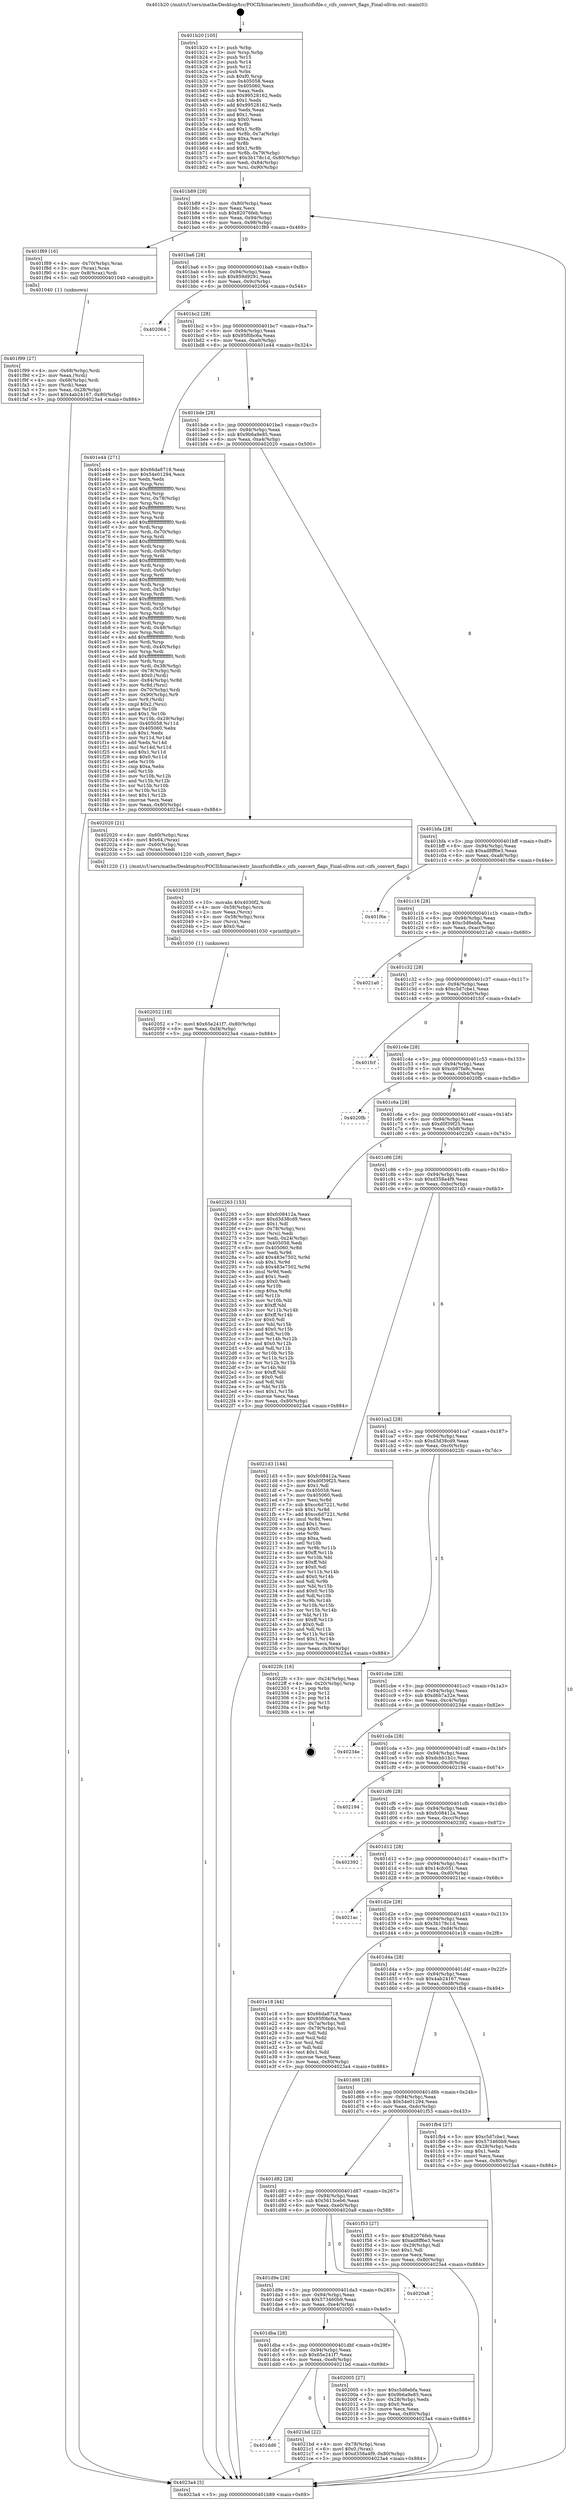 digraph "0x401b20" {
  label = "0x401b20 (/mnt/c/Users/mathe/Desktop/tcc/POCII/binaries/extr_linuxfscifsfile.c_cifs_convert_flags_Final-ollvm.out::main(0))"
  labelloc = "t"
  node[shape=record]

  Entry [label="",width=0.3,height=0.3,shape=circle,fillcolor=black,style=filled]
  "0x401b89" [label="{
     0x401b89 [29]\l
     | [instrs]\l
     &nbsp;&nbsp;0x401b89 \<+3\>: mov -0x80(%rbp),%eax\l
     &nbsp;&nbsp;0x401b8c \<+2\>: mov %eax,%ecx\l
     &nbsp;&nbsp;0x401b8e \<+6\>: sub $0x82076feb,%ecx\l
     &nbsp;&nbsp;0x401b94 \<+6\>: mov %eax,-0x94(%rbp)\l
     &nbsp;&nbsp;0x401b9a \<+6\>: mov %ecx,-0x98(%rbp)\l
     &nbsp;&nbsp;0x401ba0 \<+6\>: je 0000000000401f89 \<main+0x469\>\l
  }"]
  "0x401f89" [label="{
     0x401f89 [16]\l
     | [instrs]\l
     &nbsp;&nbsp;0x401f89 \<+4\>: mov -0x70(%rbp),%rax\l
     &nbsp;&nbsp;0x401f8d \<+3\>: mov (%rax),%rax\l
     &nbsp;&nbsp;0x401f90 \<+4\>: mov 0x8(%rax),%rdi\l
     &nbsp;&nbsp;0x401f94 \<+5\>: call 0000000000401040 \<atoi@plt\>\l
     | [calls]\l
     &nbsp;&nbsp;0x401040 \{1\} (unknown)\l
  }"]
  "0x401ba6" [label="{
     0x401ba6 [28]\l
     | [instrs]\l
     &nbsp;&nbsp;0x401ba6 \<+5\>: jmp 0000000000401bab \<main+0x8b\>\l
     &nbsp;&nbsp;0x401bab \<+6\>: mov -0x94(%rbp),%eax\l
     &nbsp;&nbsp;0x401bb1 \<+5\>: sub $0x859d9291,%eax\l
     &nbsp;&nbsp;0x401bb6 \<+6\>: mov %eax,-0x9c(%rbp)\l
     &nbsp;&nbsp;0x401bbc \<+6\>: je 0000000000402064 \<main+0x544\>\l
  }"]
  Exit [label="",width=0.3,height=0.3,shape=circle,fillcolor=black,style=filled,peripheries=2]
  "0x402064" [label="{
     0x402064\l
  }", style=dashed]
  "0x401bc2" [label="{
     0x401bc2 [28]\l
     | [instrs]\l
     &nbsp;&nbsp;0x401bc2 \<+5\>: jmp 0000000000401bc7 \<main+0xa7\>\l
     &nbsp;&nbsp;0x401bc7 \<+6\>: mov -0x94(%rbp),%eax\l
     &nbsp;&nbsp;0x401bcd \<+5\>: sub $0x95f0bc6a,%eax\l
     &nbsp;&nbsp;0x401bd2 \<+6\>: mov %eax,-0xa0(%rbp)\l
     &nbsp;&nbsp;0x401bd8 \<+6\>: je 0000000000401e44 \<main+0x324\>\l
  }"]
  "0x401dd6" [label="{
     0x401dd6\l
  }", style=dashed]
  "0x401e44" [label="{
     0x401e44 [271]\l
     | [instrs]\l
     &nbsp;&nbsp;0x401e44 \<+5\>: mov $0x66da8718,%eax\l
     &nbsp;&nbsp;0x401e49 \<+5\>: mov $0x54e01294,%ecx\l
     &nbsp;&nbsp;0x401e4e \<+2\>: xor %edx,%edx\l
     &nbsp;&nbsp;0x401e50 \<+3\>: mov %rsp,%rsi\l
     &nbsp;&nbsp;0x401e53 \<+4\>: add $0xfffffffffffffff0,%rsi\l
     &nbsp;&nbsp;0x401e57 \<+3\>: mov %rsi,%rsp\l
     &nbsp;&nbsp;0x401e5a \<+4\>: mov %rsi,-0x78(%rbp)\l
     &nbsp;&nbsp;0x401e5e \<+3\>: mov %rsp,%rsi\l
     &nbsp;&nbsp;0x401e61 \<+4\>: add $0xfffffffffffffff0,%rsi\l
     &nbsp;&nbsp;0x401e65 \<+3\>: mov %rsi,%rsp\l
     &nbsp;&nbsp;0x401e68 \<+3\>: mov %rsp,%rdi\l
     &nbsp;&nbsp;0x401e6b \<+4\>: add $0xfffffffffffffff0,%rdi\l
     &nbsp;&nbsp;0x401e6f \<+3\>: mov %rdi,%rsp\l
     &nbsp;&nbsp;0x401e72 \<+4\>: mov %rdi,-0x70(%rbp)\l
     &nbsp;&nbsp;0x401e76 \<+3\>: mov %rsp,%rdi\l
     &nbsp;&nbsp;0x401e79 \<+4\>: add $0xfffffffffffffff0,%rdi\l
     &nbsp;&nbsp;0x401e7d \<+3\>: mov %rdi,%rsp\l
     &nbsp;&nbsp;0x401e80 \<+4\>: mov %rdi,-0x68(%rbp)\l
     &nbsp;&nbsp;0x401e84 \<+3\>: mov %rsp,%rdi\l
     &nbsp;&nbsp;0x401e87 \<+4\>: add $0xfffffffffffffff0,%rdi\l
     &nbsp;&nbsp;0x401e8b \<+3\>: mov %rdi,%rsp\l
     &nbsp;&nbsp;0x401e8e \<+4\>: mov %rdi,-0x60(%rbp)\l
     &nbsp;&nbsp;0x401e92 \<+3\>: mov %rsp,%rdi\l
     &nbsp;&nbsp;0x401e95 \<+4\>: add $0xfffffffffffffff0,%rdi\l
     &nbsp;&nbsp;0x401e99 \<+3\>: mov %rdi,%rsp\l
     &nbsp;&nbsp;0x401e9c \<+4\>: mov %rdi,-0x58(%rbp)\l
     &nbsp;&nbsp;0x401ea0 \<+3\>: mov %rsp,%rdi\l
     &nbsp;&nbsp;0x401ea3 \<+4\>: add $0xfffffffffffffff0,%rdi\l
     &nbsp;&nbsp;0x401ea7 \<+3\>: mov %rdi,%rsp\l
     &nbsp;&nbsp;0x401eaa \<+4\>: mov %rdi,-0x50(%rbp)\l
     &nbsp;&nbsp;0x401eae \<+3\>: mov %rsp,%rdi\l
     &nbsp;&nbsp;0x401eb1 \<+4\>: add $0xfffffffffffffff0,%rdi\l
     &nbsp;&nbsp;0x401eb5 \<+3\>: mov %rdi,%rsp\l
     &nbsp;&nbsp;0x401eb8 \<+4\>: mov %rdi,-0x48(%rbp)\l
     &nbsp;&nbsp;0x401ebc \<+3\>: mov %rsp,%rdi\l
     &nbsp;&nbsp;0x401ebf \<+4\>: add $0xfffffffffffffff0,%rdi\l
     &nbsp;&nbsp;0x401ec3 \<+3\>: mov %rdi,%rsp\l
     &nbsp;&nbsp;0x401ec6 \<+4\>: mov %rdi,-0x40(%rbp)\l
     &nbsp;&nbsp;0x401eca \<+3\>: mov %rsp,%rdi\l
     &nbsp;&nbsp;0x401ecd \<+4\>: add $0xfffffffffffffff0,%rdi\l
     &nbsp;&nbsp;0x401ed1 \<+3\>: mov %rdi,%rsp\l
     &nbsp;&nbsp;0x401ed4 \<+4\>: mov %rdi,-0x38(%rbp)\l
     &nbsp;&nbsp;0x401ed8 \<+4\>: mov -0x78(%rbp),%rdi\l
     &nbsp;&nbsp;0x401edc \<+6\>: movl $0x0,(%rdi)\l
     &nbsp;&nbsp;0x401ee2 \<+7\>: mov -0x84(%rbp),%r8d\l
     &nbsp;&nbsp;0x401ee9 \<+3\>: mov %r8d,(%rsi)\l
     &nbsp;&nbsp;0x401eec \<+4\>: mov -0x70(%rbp),%rdi\l
     &nbsp;&nbsp;0x401ef0 \<+7\>: mov -0x90(%rbp),%r9\l
     &nbsp;&nbsp;0x401ef7 \<+3\>: mov %r9,(%rdi)\l
     &nbsp;&nbsp;0x401efa \<+3\>: cmpl $0x2,(%rsi)\l
     &nbsp;&nbsp;0x401efd \<+4\>: setne %r10b\l
     &nbsp;&nbsp;0x401f01 \<+4\>: and $0x1,%r10b\l
     &nbsp;&nbsp;0x401f05 \<+4\>: mov %r10b,-0x29(%rbp)\l
     &nbsp;&nbsp;0x401f09 \<+8\>: mov 0x405058,%r11d\l
     &nbsp;&nbsp;0x401f11 \<+7\>: mov 0x405060,%ebx\l
     &nbsp;&nbsp;0x401f18 \<+3\>: sub $0x1,%edx\l
     &nbsp;&nbsp;0x401f1b \<+3\>: mov %r11d,%r14d\l
     &nbsp;&nbsp;0x401f1e \<+3\>: add %edx,%r14d\l
     &nbsp;&nbsp;0x401f21 \<+4\>: imul %r14d,%r11d\l
     &nbsp;&nbsp;0x401f25 \<+4\>: and $0x1,%r11d\l
     &nbsp;&nbsp;0x401f29 \<+4\>: cmp $0x0,%r11d\l
     &nbsp;&nbsp;0x401f2d \<+4\>: sete %r10b\l
     &nbsp;&nbsp;0x401f31 \<+3\>: cmp $0xa,%ebx\l
     &nbsp;&nbsp;0x401f34 \<+4\>: setl %r15b\l
     &nbsp;&nbsp;0x401f38 \<+3\>: mov %r10b,%r12b\l
     &nbsp;&nbsp;0x401f3b \<+3\>: and %r15b,%r12b\l
     &nbsp;&nbsp;0x401f3e \<+3\>: xor %r15b,%r10b\l
     &nbsp;&nbsp;0x401f41 \<+3\>: or %r10b,%r12b\l
     &nbsp;&nbsp;0x401f44 \<+4\>: test $0x1,%r12b\l
     &nbsp;&nbsp;0x401f48 \<+3\>: cmovne %ecx,%eax\l
     &nbsp;&nbsp;0x401f4b \<+3\>: mov %eax,-0x80(%rbp)\l
     &nbsp;&nbsp;0x401f4e \<+5\>: jmp 00000000004023a4 \<main+0x884\>\l
  }"]
  "0x401bde" [label="{
     0x401bde [28]\l
     | [instrs]\l
     &nbsp;&nbsp;0x401bde \<+5\>: jmp 0000000000401be3 \<main+0xc3\>\l
     &nbsp;&nbsp;0x401be3 \<+6\>: mov -0x94(%rbp),%eax\l
     &nbsp;&nbsp;0x401be9 \<+5\>: sub $0x9b6a9e85,%eax\l
     &nbsp;&nbsp;0x401bee \<+6\>: mov %eax,-0xa4(%rbp)\l
     &nbsp;&nbsp;0x401bf4 \<+6\>: je 0000000000402020 \<main+0x500\>\l
  }"]
  "0x4021bd" [label="{
     0x4021bd [22]\l
     | [instrs]\l
     &nbsp;&nbsp;0x4021bd \<+4\>: mov -0x78(%rbp),%rax\l
     &nbsp;&nbsp;0x4021c1 \<+6\>: movl $0x0,(%rax)\l
     &nbsp;&nbsp;0x4021c7 \<+7\>: movl $0xd358a4f9,-0x80(%rbp)\l
     &nbsp;&nbsp;0x4021ce \<+5\>: jmp 00000000004023a4 \<main+0x884\>\l
  }"]
  "0x402020" [label="{
     0x402020 [21]\l
     | [instrs]\l
     &nbsp;&nbsp;0x402020 \<+4\>: mov -0x60(%rbp),%rax\l
     &nbsp;&nbsp;0x402024 \<+6\>: movl $0x64,(%rax)\l
     &nbsp;&nbsp;0x40202a \<+4\>: mov -0x60(%rbp),%rax\l
     &nbsp;&nbsp;0x40202e \<+2\>: mov (%rax),%edi\l
     &nbsp;&nbsp;0x402030 \<+5\>: call 0000000000401220 \<cifs_convert_flags\>\l
     | [calls]\l
     &nbsp;&nbsp;0x401220 \{1\} (/mnt/c/Users/mathe/Desktop/tcc/POCII/binaries/extr_linuxfscifsfile.c_cifs_convert_flags_Final-ollvm.out::cifs_convert_flags)\l
  }"]
  "0x401bfa" [label="{
     0x401bfa [28]\l
     | [instrs]\l
     &nbsp;&nbsp;0x401bfa \<+5\>: jmp 0000000000401bff \<main+0xdf\>\l
     &nbsp;&nbsp;0x401bff \<+6\>: mov -0x94(%rbp),%eax\l
     &nbsp;&nbsp;0x401c05 \<+5\>: sub $0xad8ff6e3,%eax\l
     &nbsp;&nbsp;0x401c0a \<+6\>: mov %eax,-0xa8(%rbp)\l
     &nbsp;&nbsp;0x401c10 \<+6\>: je 0000000000401f6e \<main+0x44e\>\l
  }"]
  "0x402052" [label="{
     0x402052 [18]\l
     | [instrs]\l
     &nbsp;&nbsp;0x402052 \<+7\>: movl $0x65e241f7,-0x80(%rbp)\l
     &nbsp;&nbsp;0x402059 \<+6\>: mov %eax,-0xf4(%rbp)\l
     &nbsp;&nbsp;0x40205f \<+5\>: jmp 00000000004023a4 \<main+0x884\>\l
  }"]
  "0x401f6e" [label="{
     0x401f6e\l
  }", style=dashed]
  "0x401c16" [label="{
     0x401c16 [28]\l
     | [instrs]\l
     &nbsp;&nbsp;0x401c16 \<+5\>: jmp 0000000000401c1b \<main+0xfb\>\l
     &nbsp;&nbsp;0x401c1b \<+6\>: mov -0x94(%rbp),%eax\l
     &nbsp;&nbsp;0x401c21 \<+5\>: sub $0xc5d6ebfa,%eax\l
     &nbsp;&nbsp;0x401c26 \<+6\>: mov %eax,-0xac(%rbp)\l
     &nbsp;&nbsp;0x401c2c \<+6\>: je 00000000004021a0 \<main+0x680\>\l
  }"]
  "0x402035" [label="{
     0x402035 [29]\l
     | [instrs]\l
     &nbsp;&nbsp;0x402035 \<+10\>: movabs $0x4030f2,%rdi\l
     &nbsp;&nbsp;0x40203f \<+4\>: mov -0x58(%rbp),%rcx\l
     &nbsp;&nbsp;0x402043 \<+2\>: mov %eax,(%rcx)\l
     &nbsp;&nbsp;0x402045 \<+4\>: mov -0x58(%rbp),%rcx\l
     &nbsp;&nbsp;0x402049 \<+2\>: mov (%rcx),%esi\l
     &nbsp;&nbsp;0x40204b \<+2\>: mov $0x0,%al\l
     &nbsp;&nbsp;0x40204d \<+5\>: call 0000000000401030 \<printf@plt\>\l
     | [calls]\l
     &nbsp;&nbsp;0x401030 \{1\} (unknown)\l
  }"]
  "0x4021a0" [label="{
     0x4021a0\l
  }", style=dashed]
  "0x401c32" [label="{
     0x401c32 [28]\l
     | [instrs]\l
     &nbsp;&nbsp;0x401c32 \<+5\>: jmp 0000000000401c37 \<main+0x117\>\l
     &nbsp;&nbsp;0x401c37 \<+6\>: mov -0x94(%rbp),%eax\l
     &nbsp;&nbsp;0x401c3d \<+5\>: sub $0xc5d7cbe1,%eax\l
     &nbsp;&nbsp;0x401c42 \<+6\>: mov %eax,-0xb0(%rbp)\l
     &nbsp;&nbsp;0x401c48 \<+6\>: je 0000000000401fcf \<main+0x4af\>\l
  }"]
  "0x401dba" [label="{
     0x401dba [28]\l
     | [instrs]\l
     &nbsp;&nbsp;0x401dba \<+5\>: jmp 0000000000401dbf \<main+0x29f\>\l
     &nbsp;&nbsp;0x401dbf \<+6\>: mov -0x94(%rbp),%eax\l
     &nbsp;&nbsp;0x401dc5 \<+5\>: sub $0x65e241f7,%eax\l
     &nbsp;&nbsp;0x401dca \<+6\>: mov %eax,-0xe8(%rbp)\l
     &nbsp;&nbsp;0x401dd0 \<+6\>: je 00000000004021bd \<main+0x69d\>\l
  }"]
  "0x401fcf" [label="{
     0x401fcf\l
  }", style=dashed]
  "0x401c4e" [label="{
     0x401c4e [28]\l
     | [instrs]\l
     &nbsp;&nbsp;0x401c4e \<+5\>: jmp 0000000000401c53 \<main+0x133\>\l
     &nbsp;&nbsp;0x401c53 \<+6\>: mov -0x94(%rbp),%eax\l
     &nbsp;&nbsp;0x401c59 \<+5\>: sub $0xcb97fa9c,%eax\l
     &nbsp;&nbsp;0x401c5e \<+6\>: mov %eax,-0xb4(%rbp)\l
     &nbsp;&nbsp;0x401c64 \<+6\>: je 00000000004020fb \<main+0x5db\>\l
  }"]
  "0x402005" [label="{
     0x402005 [27]\l
     | [instrs]\l
     &nbsp;&nbsp;0x402005 \<+5\>: mov $0xc5d6ebfa,%eax\l
     &nbsp;&nbsp;0x40200a \<+5\>: mov $0x9b6a9e85,%ecx\l
     &nbsp;&nbsp;0x40200f \<+3\>: mov -0x28(%rbp),%edx\l
     &nbsp;&nbsp;0x402012 \<+3\>: cmp $0x0,%edx\l
     &nbsp;&nbsp;0x402015 \<+3\>: cmove %ecx,%eax\l
     &nbsp;&nbsp;0x402018 \<+3\>: mov %eax,-0x80(%rbp)\l
     &nbsp;&nbsp;0x40201b \<+5\>: jmp 00000000004023a4 \<main+0x884\>\l
  }"]
  "0x4020fb" [label="{
     0x4020fb\l
  }", style=dashed]
  "0x401c6a" [label="{
     0x401c6a [28]\l
     | [instrs]\l
     &nbsp;&nbsp;0x401c6a \<+5\>: jmp 0000000000401c6f \<main+0x14f\>\l
     &nbsp;&nbsp;0x401c6f \<+6\>: mov -0x94(%rbp),%eax\l
     &nbsp;&nbsp;0x401c75 \<+5\>: sub $0xd0f39f25,%eax\l
     &nbsp;&nbsp;0x401c7a \<+6\>: mov %eax,-0xb8(%rbp)\l
     &nbsp;&nbsp;0x401c80 \<+6\>: je 0000000000402263 \<main+0x743\>\l
  }"]
  "0x401d9e" [label="{
     0x401d9e [28]\l
     | [instrs]\l
     &nbsp;&nbsp;0x401d9e \<+5\>: jmp 0000000000401da3 \<main+0x283\>\l
     &nbsp;&nbsp;0x401da3 \<+6\>: mov -0x94(%rbp),%eax\l
     &nbsp;&nbsp;0x401da9 \<+5\>: sub $0x573460b9,%eax\l
     &nbsp;&nbsp;0x401dae \<+6\>: mov %eax,-0xe4(%rbp)\l
     &nbsp;&nbsp;0x401db4 \<+6\>: je 0000000000402005 \<main+0x4e5\>\l
  }"]
  "0x402263" [label="{
     0x402263 [153]\l
     | [instrs]\l
     &nbsp;&nbsp;0x402263 \<+5\>: mov $0xfc08412a,%eax\l
     &nbsp;&nbsp;0x402268 \<+5\>: mov $0xd3d38cd9,%ecx\l
     &nbsp;&nbsp;0x40226d \<+2\>: mov $0x1,%dl\l
     &nbsp;&nbsp;0x40226f \<+4\>: mov -0x78(%rbp),%rsi\l
     &nbsp;&nbsp;0x402273 \<+2\>: mov (%rsi),%edi\l
     &nbsp;&nbsp;0x402275 \<+3\>: mov %edi,-0x24(%rbp)\l
     &nbsp;&nbsp;0x402278 \<+7\>: mov 0x405058,%edi\l
     &nbsp;&nbsp;0x40227f \<+8\>: mov 0x405060,%r8d\l
     &nbsp;&nbsp;0x402287 \<+3\>: mov %edi,%r9d\l
     &nbsp;&nbsp;0x40228a \<+7\>: add $0x483e7502,%r9d\l
     &nbsp;&nbsp;0x402291 \<+4\>: sub $0x1,%r9d\l
     &nbsp;&nbsp;0x402295 \<+7\>: sub $0x483e7502,%r9d\l
     &nbsp;&nbsp;0x40229c \<+4\>: imul %r9d,%edi\l
     &nbsp;&nbsp;0x4022a0 \<+3\>: and $0x1,%edi\l
     &nbsp;&nbsp;0x4022a3 \<+3\>: cmp $0x0,%edi\l
     &nbsp;&nbsp;0x4022a6 \<+4\>: sete %r10b\l
     &nbsp;&nbsp;0x4022aa \<+4\>: cmp $0xa,%r8d\l
     &nbsp;&nbsp;0x4022ae \<+4\>: setl %r11b\l
     &nbsp;&nbsp;0x4022b2 \<+3\>: mov %r10b,%bl\l
     &nbsp;&nbsp;0x4022b5 \<+3\>: xor $0xff,%bl\l
     &nbsp;&nbsp;0x4022b8 \<+3\>: mov %r11b,%r14b\l
     &nbsp;&nbsp;0x4022bb \<+4\>: xor $0xff,%r14b\l
     &nbsp;&nbsp;0x4022bf \<+3\>: xor $0x0,%dl\l
     &nbsp;&nbsp;0x4022c2 \<+3\>: mov %bl,%r15b\l
     &nbsp;&nbsp;0x4022c5 \<+4\>: and $0x0,%r15b\l
     &nbsp;&nbsp;0x4022c9 \<+3\>: and %dl,%r10b\l
     &nbsp;&nbsp;0x4022cc \<+3\>: mov %r14b,%r12b\l
     &nbsp;&nbsp;0x4022cf \<+4\>: and $0x0,%r12b\l
     &nbsp;&nbsp;0x4022d3 \<+3\>: and %dl,%r11b\l
     &nbsp;&nbsp;0x4022d6 \<+3\>: or %r10b,%r15b\l
     &nbsp;&nbsp;0x4022d9 \<+3\>: or %r11b,%r12b\l
     &nbsp;&nbsp;0x4022dc \<+3\>: xor %r12b,%r15b\l
     &nbsp;&nbsp;0x4022df \<+3\>: or %r14b,%bl\l
     &nbsp;&nbsp;0x4022e2 \<+3\>: xor $0xff,%bl\l
     &nbsp;&nbsp;0x4022e5 \<+3\>: or $0x0,%dl\l
     &nbsp;&nbsp;0x4022e8 \<+2\>: and %dl,%bl\l
     &nbsp;&nbsp;0x4022ea \<+3\>: or %bl,%r15b\l
     &nbsp;&nbsp;0x4022ed \<+4\>: test $0x1,%r15b\l
     &nbsp;&nbsp;0x4022f1 \<+3\>: cmovne %ecx,%eax\l
     &nbsp;&nbsp;0x4022f4 \<+3\>: mov %eax,-0x80(%rbp)\l
     &nbsp;&nbsp;0x4022f7 \<+5\>: jmp 00000000004023a4 \<main+0x884\>\l
  }"]
  "0x401c86" [label="{
     0x401c86 [28]\l
     | [instrs]\l
     &nbsp;&nbsp;0x401c86 \<+5\>: jmp 0000000000401c8b \<main+0x16b\>\l
     &nbsp;&nbsp;0x401c8b \<+6\>: mov -0x94(%rbp),%eax\l
     &nbsp;&nbsp;0x401c91 \<+5\>: sub $0xd358a4f9,%eax\l
     &nbsp;&nbsp;0x401c96 \<+6\>: mov %eax,-0xbc(%rbp)\l
     &nbsp;&nbsp;0x401c9c \<+6\>: je 00000000004021d3 \<main+0x6b3\>\l
  }"]
  "0x4020a8" [label="{
     0x4020a8\l
  }", style=dashed]
  "0x4021d3" [label="{
     0x4021d3 [144]\l
     | [instrs]\l
     &nbsp;&nbsp;0x4021d3 \<+5\>: mov $0xfc08412a,%eax\l
     &nbsp;&nbsp;0x4021d8 \<+5\>: mov $0xd0f39f25,%ecx\l
     &nbsp;&nbsp;0x4021dd \<+2\>: mov $0x1,%dl\l
     &nbsp;&nbsp;0x4021df \<+7\>: mov 0x405058,%esi\l
     &nbsp;&nbsp;0x4021e6 \<+7\>: mov 0x405060,%edi\l
     &nbsp;&nbsp;0x4021ed \<+3\>: mov %esi,%r8d\l
     &nbsp;&nbsp;0x4021f0 \<+7\>: sub $0xcc6d7221,%r8d\l
     &nbsp;&nbsp;0x4021f7 \<+4\>: sub $0x1,%r8d\l
     &nbsp;&nbsp;0x4021fb \<+7\>: add $0xcc6d7221,%r8d\l
     &nbsp;&nbsp;0x402202 \<+4\>: imul %r8d,%esi\l
     &nbsp;&nbsp;0x402206 \<+3\>: and $0x1,%esi\l
     &nbsp;&nbsp;0x402209 \<+3\>: cmp $0x0,%esi\l
     &nbsp;&nbsp;0x40220c \<+4\>: sete %r9b\l
     &nbsp;&nbsp;0x402210 \<+3\>: cmp $0xa,%edi\l
     &nbsp;&nbsp;0x402213 \<+4\>: setl %r10b\l
     &nbsp;&nbsp;0x402217 \<+3\>: mov %r9b,%r11b\l
     &nbsp;&nbsp;0x40221a \<+4\>: xor $0xff,%r11b\l
     &nbsp;&nbsp;0x40221e \<+3\>: mov %r10b,%bl\l
     &nbsp;&nbsp;0x402221 \<+3\>: xor $0xff,%bl\l
     &nbsp;&nbsp;0x402224 \<+3\>: xor $0x0,%dl\l
     &nbsp;&nbsp;0x402227 \<+3\>: mov %r11b,%r14b\l
     &nbsp;&nbsp;0x40222a \<+4\>: and $0x0,%r14b\l
     &nbsp;&nbsp;0x40222e \<+3\>: and %dl,%r9b\l
     &nbsp;&nbsp;0x402231 \<+3\>: mov %bl,%r15b\l
     &nbsp;&nbsp;0x402234 \<+4\>: and $0x0,%r15b\l
     &nbsp;&nbsp;0x402238 \<+3\>: and %dl,%r10b\l
     &nbsp;&nbsp;0x40223b \<+3\>: or %r9b,%r14b\l
     &nbsp;&nbsp;0x40223e \<+3\>: or %r10b,%r15b\l
     &nbsp;&nbsp;0x402241 \<+3\>: xor %r15b,%r14b\l
     &nbsp;&nbsp;0x402244 \<+3\>: or %bl,%r11b\l
     &nbsp;&nbsp;0x402247 \<+4\>: xor $0xff,%r11b\l
     &nbsp;&nbsp;0x40224b \<+3\>: or $0x0,%dl\l
     &nbsp;&nbsp;0x40224e \<+3\>: and %dl,%r11b\l
     &nbsp;&nbsp;0x402251 \<+3\>: or %r11b,%r14b\l
     &nbsp;&nbsp;0x402254 \<+4\>: test $0x1,%r14b\l
     &nbsp;&nbsp;0x402258 \<+3\>: cmovne %ecx,%eax\l
     &nbsp;&nbsp;0x40225b \<+3\>: mov %eax,-0x80(%rbp)\l
     &nbsp;&nbsp;0x40225e \<+5\>: jmp 00000000004023a4 \<main+0x884\>\l
  }"]
  "0x401ca2" [label="{
     0x401ca2 [28]\l
     | [instrs]\l
     &nbsp;&nbsp;0x401ca2 \<+5\>: jmp 0000000000401ca7 \<main+0x187\>\l
     &nbsp;&nbsp;0x401ca7 \<+6\>: mov -0x94(%rbp),%eax\l
     &nbsp;&nbsp;0x401cad \<+5\>: sub $0xd3d38cd9,%eax\l
     &nbsp;&nbsp;0x401cb2 \<+6\>: mov %eax,-0xc0(%rbp)\l
     &nbsp;&nbsp;0x401cb8 \<+6\>: je 00000000004022fc \<main+0x7dc\>\l
  }"]
  "0x401f99" [label="{
     0x401f99 [27]\l
     | [instrs]\l
     &nbsp;&nbsp;0x401f99 \<+4\>: mov -0x68(%rbp),%rdi\l
     &nbsp;&nbsp;0x401f9d \<+2\>: mov %eax,(%rdi)\l
     &nbsp;&nbsp;0x401f9f \<+4\>: mov -0x68(%rbp),%rdi\l
     &nbsp;&nbsp;0x401fa3 \<+2\>: mov (%rdi),%eax\l
     &nbsp;&nbsp;0x401fa5 \<+3\>: mov %eax,-0x28(%rbp)\l
     &nbsp;&nbsp;0x401fa8 \<+7\>: movl $0x4ab24167,-0x80(%rbp)\l
     &nbsp;&nbsp;0x401faf \<+5\>: jmp 00000000004023a4 \<main+0x884\>\l
  }"]
  "0x4022fc" [label="{
     0x4022fc [16]\l
     | [instrs]\l
     &nbsp;&nbsp;0x4022fc \<+3\>: mov -0x24(%rbp),%eax\l
     &nbsp;&nbsp;0x4022ff \<+4\>: lea -0x20(%rbp),%rsp\l
     &nbsp;&nbsp;0x402303 \<+1\>: pop %rbx\l
     &nbsp;&nbsp;0x402304 \<+2\>: pop %r12\l
     &nbsp;&nbsp;0x402306 \<+2\>: pop %r14\l
     &nbsp;&nbsp;0x402308 \<+2\>: pop %r15\l
     &nbsp;&nbsp;0x40230a \<+1\>: pop %rbp\l
     &nbsp;&nbsp;0x40230b \<+1\>: ret\l
  }"]
  "0x401cbe" [label="{
     0x401cbe [28]\l
     | [instrs]\l
     &nbsp;&nbsp;0x401cbe \<+5\>: jmp 0000000000401cc3 \<main+0x1a3\>\l
     &nbsp;&nbsp;0x401cc3 \<+6\>: mov -0x94(%rbp),%eax\l
     &nbsp;&nbsp;0x401cc9 \<+5\>: sub $0xd6b7a32e,%eax\l
     &nbsp;&nbsp;0x401cce \<+6\>: mov %eax,-0xc4(%rbp)\l
     &nbsp;&nbsp;0x401cd4 \<+6\>: je 000000000040234e \<main+0x82e\>\l
  }"]
  "0x401d82" [label="{
     0x401d82 [28]\l
     | [instrs]\l
     &nbsp;&nbsp;0x401d82 \<+5\>: jmp 0000000000401d87 \<main+0x267\>\l
     &nbsp;&nbsp;0x401d87 \<+6\>: mov -0x94(%rbp),%eax\l
     &nbsp;&nbsp;0x401d8d \<+5\>: sub $0x5613ceb6,%eax\l
     &nbsp;&nbsp;0x401d92 \<+6\>: mov %eax,-0xe0(%rbp)\l
     &nbsp;&nbsp;0x401d98 \<+6\>: je 00000000004020a8 \<main+0x588\>\l
  }"]
  "0x40234e" [label="{
     0x40234e\l
  }", style=dashed]
  "0x401cda" [label="{
     0x401cda [28]\l
     | [instrs]\l
     &nbsp;&nbsp;0x401cda \<+5\>: jmp 0000000000401cdf \<main+0x1bf\>\l
     &nbsp;&nbsp;0x401cdf \<+6\>: mov -0x94(%rbp),%eax\l
     &nbsp;&nbsp;0x401ce5 \<+5\>: sub $0xdcbb1b1c,%eax\l
     &nbsp;&nbsp;0x401cea \<+6\>: mov %eax,-0xc8(%rbp)\l
     &nbsp;&nbsp;0x401cf0 \<+6\>: je 0000000000402194 \<main+0x674\>\l
  }"]
  "0x401f53" [label="{
     0x401f53 [27]\l
     | [instrs]\l
     &nbsp;&nbsp;0x401f53 \<+5\>: mov $0x82076feb,%eax\l
     &nbsp;&nbsp;0x401f58 \<+5\>: mov $0xad8ff6e3,%ecx\l
     &nbsp;&nbsp;0x401f5d \<+3\>: mov -0x29(%rbp),%dl\l
     &nbsp;&nbsp;0x401f60 \<+3\>: test $0x1,%dl\l
     &nbsp;&nbsp;0x401f63 \<+3\>: cmovne %ecx,%eax\l
     &nbsp;&nbsp;0x401f66 \<+3\>: mov %eax,-0x80(%rbp)\l
     &nbsp;&nbsp;0x401f69 \<+5\>: jmp 00000000004023a4 \<main+0x884\>\l
  }"]
  "0x402194" [label="{
     0x402194\l
  }", style=dashed]
  "0x401cf6" [label="{
     0x401cf6 [28]\l
     | [instrs]\l
     &nbsp;&nbsp;0x401cf6 \<+5\>: jmp 0000000000401cfb \<main+0x1db\>\l
     &nbsp;&nbsp;0x401cfb \<+6\>: mov -0x94(%rbp),%eax\l
     &nbsp;&nbsp;0x401d01 \<+5\>: sub $0xfc08412a,%eax\l
     &nbsp;&nbsp;0x401d06 \<+6\>: mov %eax,-0xcc(%rbp)\l
     &nbsp;&nbsp;0x401d0c \<+6\>: je 0000000000402392 \<main+0x872\>\l
  }"]
  "0x401d66" [label="{
     0x401d66 [28]\l
     | [instrs]\l
     &nbsp;&nbsp;0x401d66 \<+5\>: jmp 0000000000401d6b \<main+0x24b\>\l
     &nbsp;&nbsp;0x401d6b \<+6\>: mov -0x94(%rbp),%eax\l
     &nbsp;&nbsp;0x401d71 \<+5\>: sub $0x54e01294,%eax\l
     &nbsp;&nbsp;0x401d76 \<+6\>: mov %eax,-0xdc(%rbp)\l
     &nbsp;&nbsp;0x401d7c \<+6\>: je 0000000000401f53 \<main+0x433\>\l
  }"]
  "0x402392" [label="{
     0x402392\l
  }", style=dashed]
  "0x401d12" [label="{
     0x401d12 [28]\l
     | [instrs]\l
     &nbsp;&nbsp;0x401d12 \<+5\>: jmp 0000000000401d17 \<main+0x1f7\>\l
     &nbsp;&nbsp;0x401d17 \<+6\>: mov -0x94(%rbp),%eax\l
     &nbsp;&nbsp;0x401d1d \<+5\>: sub $0x14cfc051,%eax\l
     &nbsp;&nbsp;0x401d22 \<+6\>: mov %eax,-0xd0(%rbp)\l
     &nbsp;&nbsp;0x401d28 \<+6\>: je 00000000004021ac \<main+0x68c\>\l
  }"]
  "0x401fb4" [label="{
     0x401fb4 [27]\l
     | [instrs]\l
     &nbsp;&nbsp;0x401fb4 \<+5\>: mov $0xc5d7cbe1,%eax\l
     &nbsp;&nbsp;0x401fb9 \<+5\>: mov $0x573460b9,%ecx\l
     &nbsp;&nbsp;0x401fbe \<+3\>: mov -0x28(%rbp),%edx\l
     &nbsp;&nbsp;0x401fc1 \<+3\>: cmp $0x1,%edx\l
     &nbsp;&nbsp;0x401fc4 \<+3\>: cmovl %ecx,%eax\l
     &nbsp;&nbsp;0x401fc7 \<+3\>: mov %eax,-0x80(%rbp)\l
     &nbsp;&nbsp;0x401fca \<+5\>: jmp 00000000004023a4 \<main+0x884\>\l
  }"]
  "0x4021ac" [label="{
     0x4021ac\l
  }", style=dashed]
  "0x401d2e" [label="{
     0x401d2e [28]\l
     | [instrs]\l
     &nbsp;&nbsp;0x401d2e \<+5\>: jmp 0000000000401d33 \<main+0x213\>\l
     &nbsp;&nbsp;0x401d33 \<+6\>: mov -0x94(%rbp),%eax\l
     &nbsp;&nbsp;0x401d39 \<+5\>: sub $0x3b178c1d,%eax\l
     &nbsp;&nbsp;0x401d3e \<+6\>: mov %eax,-0xd4(%rbp)\l
     &nbsp;&nbsp;0x401d44 \<+6\>: je 0000000000401e18 \<main+0x2f8\>\l
  }"]
  "0x401b20" [label="{
     0x401b20 [105]\l
     | [instrs]\l
     &nbsp;&nbsp;0x401b20 \<+1\>: push %rbp\l
     &nbsp;&nbsp;0x401b21 \<+3\>: mov %rsp,%rbp\l
     &nbsp;&nbsp;0x401b24 \<+2\>: push %r15\l
     &nbsp;&nbsp;0x401b26 \<+2\>: push %r14\l
     &nbsp;&nbsp;0x401b28 \<+2\>: push %r12\l
     &nbsp;&nbsp;0x401b2a \<+1\>: push %rbx\l
     &nbsp;&nbsp;0x401b2b \<+7\>: sub $0xf0,%rsp\l
     &nbsp;&nbsp;0x401b32 \<+7\>: mov 0x405058,%eax\l
     &nbsp;&nbsp;0x401b39 \<+7\>: mov 0x405060,%ecx\l
     &nbsp;&nbsp;0x401b40 \<+2\>: mov %eax,%edx\l
     &nbsp;&nbsp;0x401b42 \<+6\>: sub $0x99528162,%edx\l
     &nbsp;&nbsp;0x401b48 \<+3\>: sub $0x1,%edx\l
     &nbsp;&nbsp;0x401b4b \<+6\>: add $0x99528162,%edx\l
     &nbsp;&nbsp;0x401b51 \<+3\>: imul %edx,%eax\l
     &nbsp;&nbsp;0x401b54 \<+3\>: and $0x1,%eax\l
     &nbsp;&nbsp;0x401b57 \<+3\>: cmp $0x0,%eax\l
     &nbsp;&nbsp;0x401b5a \<+4\>: sete %r8b\l
     &nbsp;&nbsp;0x401b5e \<+4\>: and $0x1,%r8b\l
     &nbsp;&nbsp;0x401b62 \<+4\>: mov %r8b,-0x7a(%rbp)\l
     &nbsp;&nbsp;0x401b66 \<+3\>: cmp $0xa,%ecx\l
     &nbsp;&nbsp;0x401b69 \<+4\>: setl %r8b\l
     &nbsp;&nbsp;0x401b6d \<+4\>: and $0x1,%r8b\l
     &nbsp;&nbsp;0x401b71 \<+4\>: mov %r8b,-0x79(%rbp)\l
     &nbsp;&nbsp;0x401b75 \<+7\>: movl $0x3b178c1d,-0x80(%rbp)\l
     &nbsp;&nbsp;0x401b7c \<+6\>: mov %edi,-0x84(%rbp)\l
     &nbsp;&nbsp;0x401b82 \<+7\>: mov %rsi,-0x90(%rbp)\l
  }"]
  "0x401e18" [label="{
     0x401e18 [44]\l
     | [instrs]\l
     &nbsp;&nbsp;0x401e18 \<+5\>: mov $0x66da8718,%eax\l
     &nbsp;&nbsp;0x401e1d \<+5\>: mov $0x95f0bc6a,%ecx\l
     &nbsp;&nbsp;0x401e22 \<+3\>: mov -0x7a(%rbp),%dl\l
     &nbsp;&nbsp;0x401e25 \<+4\>: mov -0x79(%rbp),%sil\l
     &nbsp;&nbsp;0x401e29 \<+3\>: mov %dl,%dil\l
     &nbsp;&nbsp;0x401e2c \<+3\>: and %sil,%dil\l
     &nbsp;&nbsp;0x401e2f \<+3\>: xor %sil,%dl\l
     &nbsp;&nbsp;0x401e32 \<+3\>: or %dl,%dil\l
     &nbsp;&nbsp;0x401e35 \<+4\>: test $0x1,%dil\l
     &nbsp;&nbsp;0x401e39 \<+3\>: cmovne %ecx,%eax\l
     &nbsp;&nbsp;0x401e3c \<+3\>: mov %eax,-0x80(%rbp)\l
     &nbsp;&nbsp;0x401e3f \<+5\>: jmp 00000000004023a4 \<main+0x884\>\l
  }"]
  "0x401d4a" [label="{
     0x401d4a [28]\l
     | [instrs]\l
     &nbsp;&nbsp;0x401d4a \<+5\>: jmp 0000000000401d4f \<main+0x22f\>\l
     &nbsp;&nbsp;0x401d4f \<+6\>: mov -0x94(%rbp),%eax\l
     &nbsp;&nbsp;0x401d55 \<+5\>: sub $0x4ab24167,%eax\l
     &nbsp;&nbsp;0x401d5a \<+6\>: mov %eax,-0xd8(%rbp)\l
     &nbsp;&nbsp;0x401d60 \<+6\>: je 0000000000401fb4 \<main+0x494\>\l
  }"]
  "0x4023a4" [label="{
     0x4023a4 [5]\l
     | [instrs]\l
     &nbsp;&nbsp;0x4023a4 \<+5\>: jmp 0000000000401b89 \<main+0x69\>\l
  }"]
  Entry -> "0x401b20" [label=" 1"]
  "0x401b89" -> "0x401f89" [label=" 1"]
  "0x401b89" -> "0x401ba6" [label=" 10"]
  "0x4022fc" -> Exit [label=" 1"]
  "0x401ba6" -> "0x402064" [label=" 0"]
  "0x401ba6" -> "0x401bc2" [label=" 10"]
  "0x402263" -> "0x4023a4" [label=" 1"]
  "0x401bc2" -> "0x401e44" [label=" 1"]
  "0x401bc2" -> "0x401bde" [label=" 9"]
  "0x4021d3" -> "0x4023a4" [label=" 1"]
  "0x401bde" -> "0x402020" [label=" 1"]
  "0x401bde" -> "0x401bfa" [label=" 8"]
  "0x4021bd" -> "0x4023a4" [label=" 1"]
  "0x401bfa" -> "0x401f6e" [label=" 0"]
  "0x401bfa" -> "0x401c16" [label=" 8"]
  "0x401dba" -> "0x4021bd" [label=" 1"]
  "0x401c16" -> "0x4021a0" [label=" 0"]
  "0x401c16" -> "0x401c32" [label=" 8"]
  "0x401dba" -> "0x401dd6" [label=" 0"]
  "0x401c32" -> "0x401fcf" [label=" 0"]
  "0x401c32" -> "0x401c4e" [label=" 8"]
  "0x402052" -> "0x4023a4" [label=" 1"]
  "0x401c4e" -> "0x4020fb" [label=" 0"]
  "0x401c4e" -> "0x401c6a" [label=" 8"]
  "0x402035" -> "0x402052" [label=" 1"]
  "0x401c6a" -> "0x402263" [label=" 1"]
  "0x401c6a" -> "0x401c86" [label=" 7"]
  "0x402005" -> "0x4023a4" [label=" 1"]
  "0x401c86" -> "0x4021d3" [label=" 1"]
  "0x401c86" -> "0x401ca2" [label=" 6"]
  "0x401d9e" -> "0x401dba" [label=" 1"]
  "0x401ca2" -> "0x4022fc" [label=" 1"]
  "0x401ca2" -> "0x401cbe" [label=" 5"]
  "0x402020" -> "0x402035" [label=" 1"]
  "0x401cbe" -> "0x40234e" [label=" 0"]
  "0x401cbe" -> "0x401cda" [label=" 5"]
  "0x401d82" -> "0x401d9e" [label=" 2"]
  "0x401cda" -> "0x402194" [label=" 0"]
  "0x401cda" -> "0x401cf6" [label=" 5"]
  "0x401d82" -> "0x4020a8" [label=" 0"]
  "0x401cf6" -> "0x402392" [label=" 0"]
  "0x401cf6" -> "0x401d12" [label=" 5"]
  "0x401fb4" -> "0x4023a4" [label=" 1"]
  "0x401d12" -> "0x4021ac" [label=" 0"]
  "0x401d12" -> "0x401d2e" [label=" 5"]
  "0x401f99" -> "0x4023a4" [label=" 1"]
  "0x401d2e" -> "0x401e18" [label=" 1"]
  "0x401d2e" -> "0x401d4a" [label=" 4"]
  "0x401e18" -> "0x4023a4" [label=" 1"]
  "0x401b20" -> "0x401b89" [label=" 1"]
  "0x4023a4" -> "0x401b89" [label=" 10"]
  "0x401f53" -> "0x4023a4" [label=" 1"]
  "0x401e44" -> "0x4023a4" [label=" 1"]
  "0x401f89" -> "0x401f99" [label=" 1"]
  "0x401d4a" -> "0x401fb4" [label=" 1"]
  "0x401d4a" -> "0x401d66" [label=" 3"]
  "0x401d9e" -> "0x402005" [label=" 1"]
  "0x401d66" -> "0x401f53" [label=" 1"]
  "0x401d66" -> "0x401d82" [label=" 2"]
}
